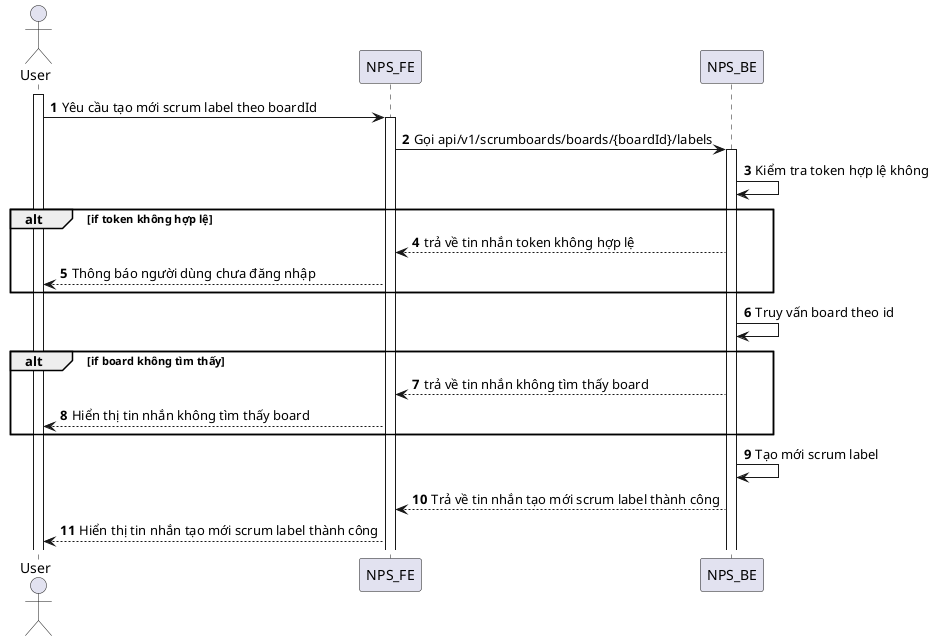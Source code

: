 @startuml
autonumber
actor User
activate User
User -> NPS_FE: Yêu cầu tạo mới scrum label theo boardId
activate NPS_FE
NPS_FE -> NPS_BE: Gọi api/v1/scrumboards/boards/{boardId}/labels
activate NPS_BE
NPS_BE -> NPS_BE: Kiểm tra token hợp lệ không
alt if token không hợp lệ
NPS_BE --> NPS_FE: trả về tin nhắn token không hợp lệ
NPS_FE --> User: Thông báo người dùng chưa đăng nhập
end
NPS_BE -> NPS_BE: Truy vấn board theo id
alt if board không tìm thấy
NPS_BE --> NPS_FE: trả về tin nhắn không tìm thấy board
NPS_FE --> User: Hiển thị tin nhắn không tìm thấy board
end
NPS_BE -> NPS_BE: Tạo mới scrum label
NPS_BE --> NPS_FE: Trả về tin nhắn tạo mới scrum label thành công
NPS_FE --> User: Hiển thị tin nhắn tạo mới scrum label thành công
@enduml